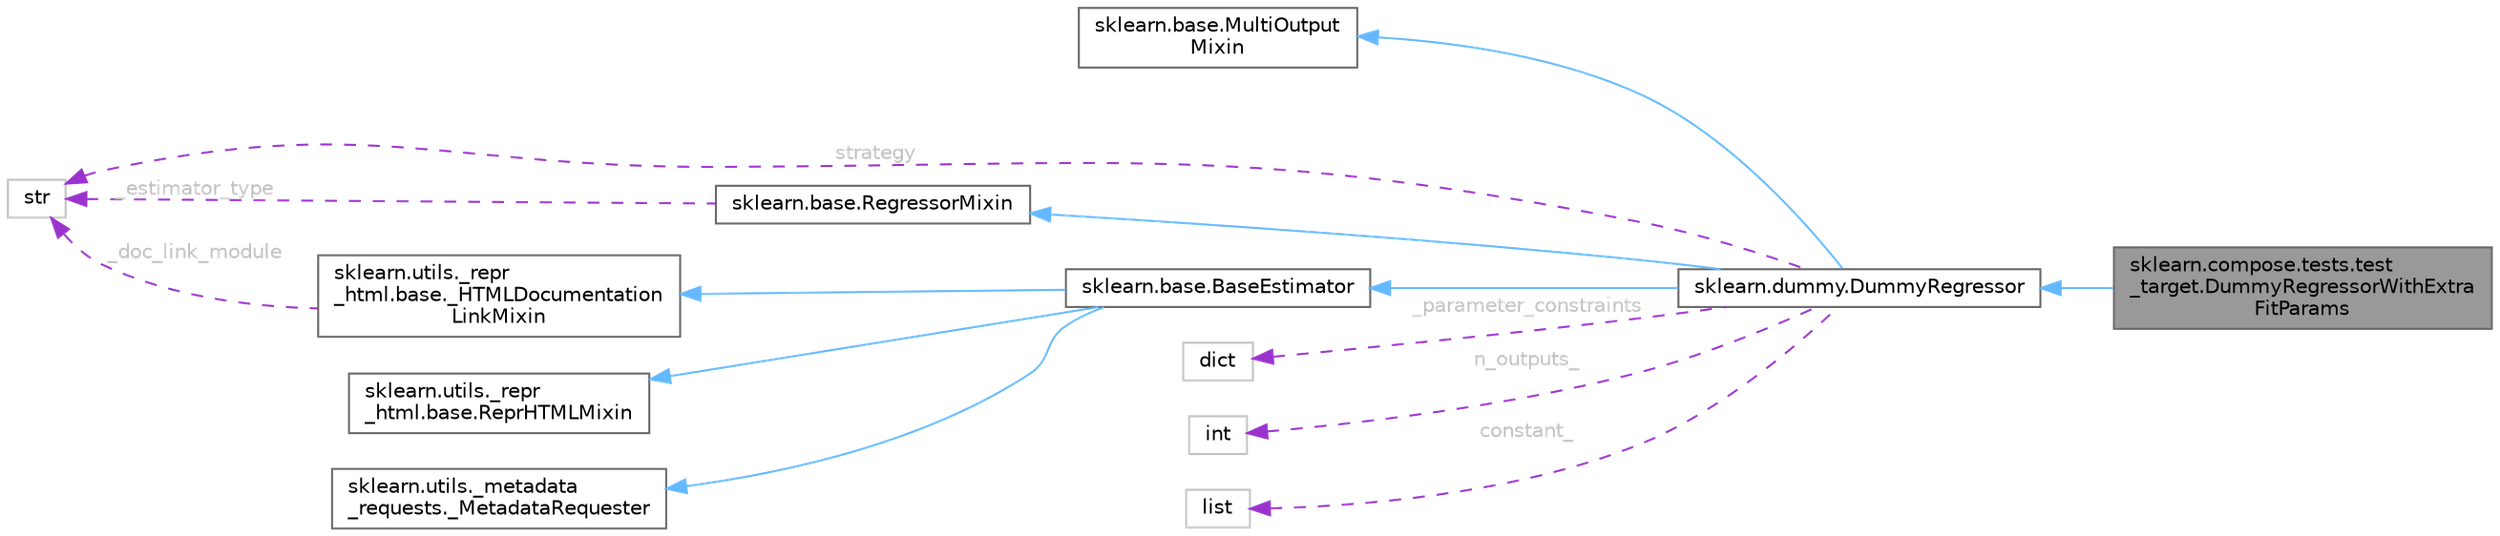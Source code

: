digraph "sklearn.compose.tests.test_target.DummyRegressorWithExtraFitParams"
{
 // LATEX_PDF_SIZE
  bgcolor="transparent";
  edge [fontname=Helvetica,fontsize=10,labelfontname=Helvetica,labelfontsize=10];
  node [fontname=Helvetica,fontsize=10,shape=box,height=0.2,width=0.4];
  rankdir="LR";
  Node1 [id="Node000001",label="sklearn.compose.tests.test\l_target.DummyRegressorWithExtra\lFitParams",height=0.2,width=0.4,color="gray40", fillcolor="grey60", style="filled", fontcolor="black",tooltip=" "];
  Node2 -> Node1 [id="edge14_Node000001_Node000002",dir="back",color="steelblue1",style="solid",tooltip=" "];
  Node2 [id="Node000002",label="sklearn.dummy.DummyRegressor",height=0.2,width=0.4,color="gray40", fillcolor="white", style="filled",URL="$d1/dcb/classsklearn_1_1dummy_1_1DummyRegressor.html",tooltip=" "];
  Node3 -> Node2 [id="edge15_Node000002_Node000003",dir="back",color="steelblue1",style="solid",tooltip=" "];
  Node3 [id="Node000003",label="sklearn.base.MultiOutput\lMixin",height=0.2,width=0.4,color="gray40", fillcolor="white", style="filled",URL="$d4/d1c/classsklearn_1_1base_1_1MultiOutputMixin.html",tooltip=" "];
  Node4 -> Node2 [id="edge16_Node000002_Node000004",dir="back",color="steelblue1",style="solid",tooltip=" "];
  Node4 [id="Node000004",label="sklearn.base.RegressorMixin",height=0.2,width=0.4,color="gray40", fillcolor="white", style="filled",URL="$df/d64/classsklearn_1_1base_1_1RegressorMixin.html",tooltip=" "];
  Node5 -> Node4 [id="edge17_Node000004_Node000005",dir="back",color="darkorchid3",style="dashed",tooltip=" ",label=" _estimator_type",fontcolor="grey" ];
  Node5 [id="Node000005",label="str",height=0.2,width=0.4,color="grey75", fillcolor="white", style="filled",tooltip=" "];
  Node6 -> Node2 [id="edge18_Node000002_Node000006",dir="back",color="steelblue1",style="solid",tooltip=" "];
  Node6 [id="Node000006",label="sklearn.base.BaseEstimator",height=0.2,width=0.4,color="gray40", fillcolor="white", style="filled",URL="$d3/d20/classsklearn_1_1base_1_1BaseEstimator.html",tooltip=" "];
  Node7 -> Node6 [id="edge19_Node000006_Node000007",dir="back",color="steelblue1",style="solid",tooltip=" "];
  Node7 [id="Node000007",label="sklearn.utils._repr\l_html.base.ReprHTMLMixin",height=0.2,width=0.4,color="gray40", fillcolor="white", style="filled",URL="$d3/d50/classsklearn_1_1utils_1_1__repr__html_1_1base_1_1ReprHTMLMixin.html",tooltip=" "];
  Node8 -> Node6 [id="edge20_Node000006_Node000008",dir="back",color="steelblue1",style="solid",tooltip=" "];
  Node8 [id="Node000008",label="sklearn.utils._repr\l_html.base._HTMLDocumentation\lLinkMixin",height=0.2,width=0.4,color="gray40", fillcolor="white", style="filled",URL="$d5/d05/classsklearn_1_1utils_1_1__repr__html_1_1base_1_1__HTMLDocumentationLinkMixin.html",tooltip=" "];
  Node5 -> Node8 [id="edge21_Node000008_Node000005",dir="back",color="darkorchid3",style="dashed",tooltip=" ",label=" _doc_link_module",fontcolor="grey" ];
  Node9 -> Node6 [id="edge22_Node000006_Node000009",dir="back",color="steelblue1",style="solid",tooltip=" "];
  Node9 [id="Node000009",label="sklearn.utils._metadata\l_requests._MetadataRequester",height=0.2,width=0.4,color="gray40", fillcolor="white", style="filled",URL="$d6/dfa/classsklearn_1_1utils_1_1__metadata__requests_1_1__MetadataRequester.html",tooltip=" "];
  Node10 -> Node2 [id="edge23_Node000002_Node000010",dir="back",color="darkorchid3",style="dashed",tooltip=" ",label=" _parameter_constraints",fontcolor="grey" ];
  Node10 [id="Node000010",label="dict",height=0.2,width=0.4,color="grey75", fillcolor="white", style="filled",tooltip=" "];
  Node5 -> Node2 [id="edge24_Node000002_Node000005",dir="back",color="darkorchid3",style="dashed",tooltip=" ",label=" strategy",fontcolor="grey" ];
  Node11 -> Node2 [id="edge25_Node000002_Node000011",dir="back",color="darkorchid3",style="dashed",tooltip=" ",label=" n_outputs_",fontcolor="grey" ];
  Node11 [id="Node000011",label="int",height=0.2,width=0.4,color="grey75", fillcolor="white", style="filled",tooltip=" "];
  Node12 -> Node2 [id="edge26_Node000002_Node000012",dir="back",color="darkorchid3",style="dashed",tooltip=" ",label=" constant_",fontcolor="grey" ];
  Node12 [id="Node000012",label="list",height=0.2,width=0.4,color="grey75", fillcolor="white", style="filled",tooltip=" "];
}
